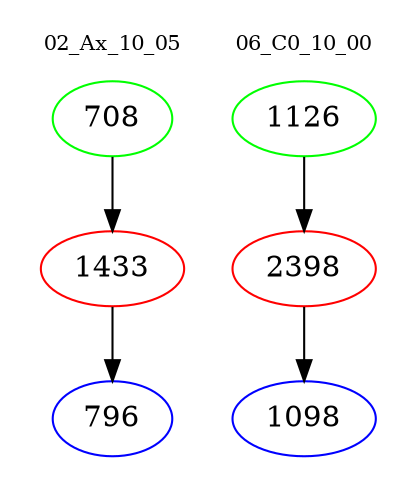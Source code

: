 digraph{
subgraph cluster_0 {
color = white
label = "02_Ax_10_05";
fontsize=10;
T0_708 [label="708", color="green"]
T0_708 -> T0_1433 [color="black"]
T0_1433 [label="1433", color="red"]
T0_1433 -> T0_796 [color="black"]
T0_796 [label="796", color="blue"]
}
subgraph cluster_1 {
color = white
label = "06_C0_10_00";
fontsize=10;
T1_1126 [label="1126", color="green"]
T1_1126 -> T1_2398 [color="black"]
T1_2398 [label="2398", color="red"]
T1_2398 -> T1_1098 [color="black"]
T1_1098 [label="1098", color="blue"]
}
}
